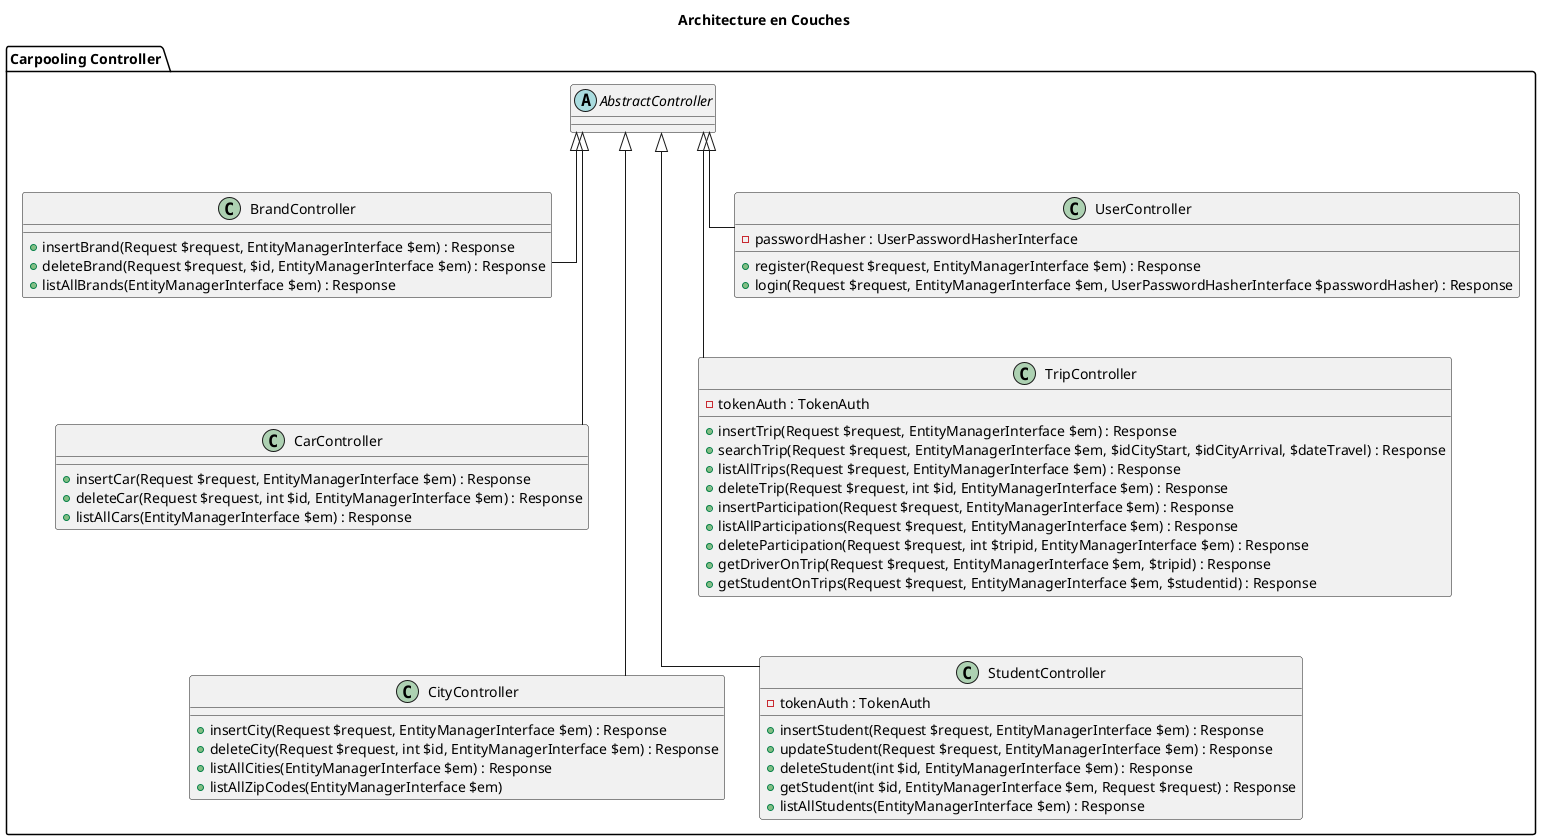 @startuml
skinparam linetype ortho
top to bottom direction

title Architecture en Couches

package "Carpooling Controller"  as controller {
abstract class AbstractController  {
}
class BrandController {
    +insertBrand(Request $request, EntityManagerInterface $em) : Response
    +deleteBrand(Request $request, $id, EntityManagerInterface $em) : Response
    +listAllBrands(EntityManagerInterface $em) : Response
}
class CarController {
    +insertCar(Request $request, EntityManagerInterface $em) : Response
    +deleteCar(Request $request, int $id, EntityManagerInterface $em) : Response
    +listAllCars(EntityManagerInterface $em) : Response
}
class CityController {
    +insertCity(Request $request, EntityManagerInterface $em) : Response
    +deleteCity(Request $request, int $id, EntityManagerInterface $em) : Response
    +listAllCities(EntityManagerInterface $em) : Response
    +listAllZipCodes(EntityManagerInterface $em)
}
class StudentController {
    -tokenAuth : TokenAuth
    +insertStudent(Request $request, EntityManagerInterface $em) : Response
    +updateStudent(Request $request, EntityManagerInterface $em) : Response
    +deleteStudent(int $id, EntityManagerInterface $em) : Response
    +getStudent(int $id, EntityManagerInterface $em, Request $request) : Response
    +listAllStudents(EntityManagerInterface $em) : Response
}
class TripController {
    -tokenAuth : TokenAuth
    +insertTrip(Request $request, EntityManagerInterface $em) : Response
    +searchTrip(Request $request, EntityManagerInterface $em, $idCityStart, $idCityArrival, $dateTravel) : Response
    +listAllTrips(Request $request, EntityManagerInterface $em) : Response
    +deleteTrip(Request $request, int $id, EntityManagerInterface $em) : Response
    +insertParticipation(Request $request, EntityManagerInterface $em) : Response
    +listAllParticipations(Request $request, EntityManagerInterface $em) : Response
    +deleteParticipation(Request $request, int $tripid, EntityManagerInterface $em) : Response
    +getDriverOnTrip(Request $request, EntityManagerInterface $em, $tripid) : Response
    +getStudentOnTrips(Request $request, EntityManagerInterface $em, $studentid) : Response

}
class UserController {
    -passwordHasher : UserPasswordHasherInterface
    +register(Request $request, EntityManagerInterface $em) : Response
    +login(Request $request, EntityManagerInterface $em, UserPasswordHasherInterface $passwordHasher) : Response
}
AbstractController ^-down- BrandController
AbstractController ^-down-- CarController
AbstractController ^-down--- CityController
AbstractController ^-down--- StudentController
AbstractController ^-down-- TripController
AbstractController ^-down- UserController

@enduml
